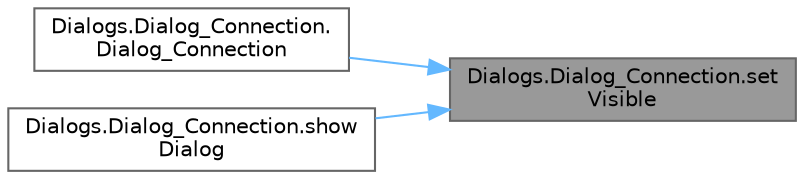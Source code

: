 digraph "Dialogs.Dialog_Connection.setVisible"
{
 // LATEX_PDF_SIZE
  bgcolor="transparent";
  edge [fontname=Helvetica,fontsize=10,labelfontname=Helvetica,labelfontsize=10];
  node [fontname=Helvetica,fontsize=10,shape=box,height=0.2,width=0.4];
  rankdir="RL";
  Node1 [id="Node000001",label="Dialogs.Dialog_Connection.set\lVisible",height=0.2,width=0.4,color="gray40", fillcolor="grey60", style="filled", fontcolor="black",tooltip=" "];
  Node1 -> Node2 [id="edge1_Node000001_Node000002",dir="back",color="steelblue1",style="solid",tooltip=" "];
  Node2 [id="Node000002",label="Dialogs.Dialog_Connection.\lDialog_Connection",height=0.2,width=0.4,color="grey40", fillcolor="white", style="filled",URL="$class_dialogs_1_1_dialog___connection.html#a8c9b04a74820dade24aadfa728db7855",tooltip=" "];
  Node1 -> Node3 [id="edge2_Node000001_Node000003",dir="back",color="steelblue1",style="solid",tooltip=" "];
  Node3 [id="Node000003",label="Dialogs.Dialog_Connection.show\lDialog",height=0.2,width=0.4,color="grey40", fillcolor="white", style="filled",URL="$class_dialogs_1_1_dialog___connection.html#a79857db96f0a4c8b2a00f7f0c9fd9ea6",tooltip=" "];
}
